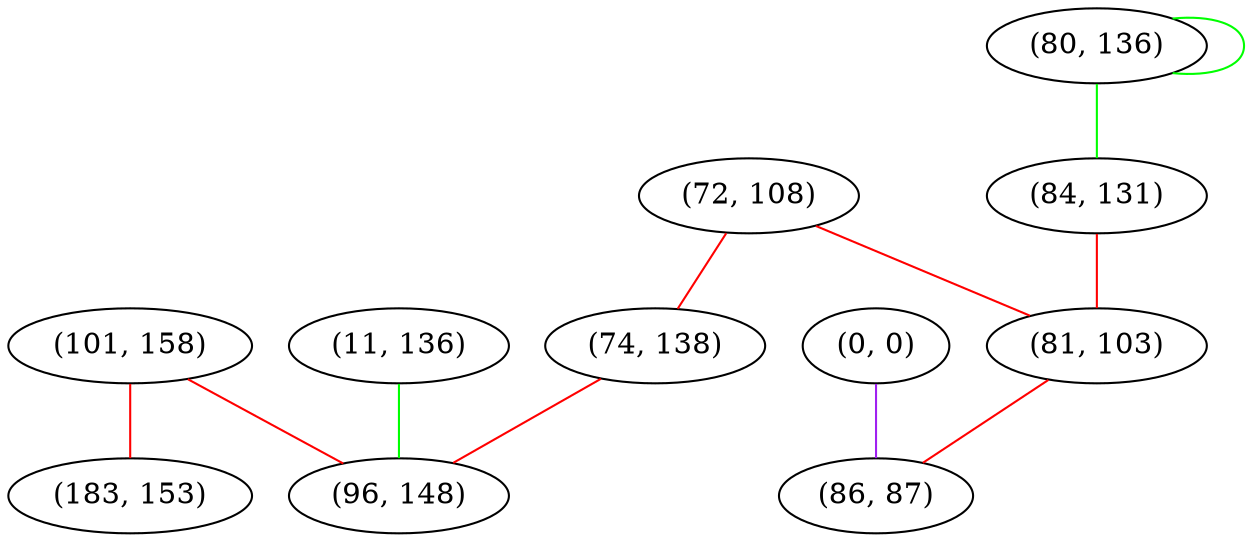 graph "" {
"(101, 158)";
"(80, 136)";
"(72, 108)";
"(84, 131)";
"(81, 103)";
"(11, 136)";
"(74, 138)";
"(0, 0)";
"(96, 148)";
"(86, 87)";
"(183, 153)";
"(101, 158)" -- "(183, 153)"  [color=red, key=0, weight=1];
"(101, 158)" -- "(96, 148)"  [color=red, key=0, weight=1];
"(80, 136)" -- "(80, 136)"  [color=green, key=0, weight=2];
"(80, 136)" -- "(84, 131)"  [color=green, key=0, weight=2];
"(72, 108)" -- "(81, 103)"  [color=red, key=0, weight=1];
"(72, 108)" -- "(74, 138)"  [color=red, key=0, weight=1];
"(84, 131)" -- "(81, 103)"  [color=red, key=0, weight=1];
"(81, 103)" -- "(86, 87)"  [color=red, key=0, weight=1];
"(11, 136)" -- "(96, 148)"  [color=green, key=0, weight=2];
"(74, 138)" -- "(96, 148)"  [color=red, key=0, weight=1];
"(0, 0)" -- "(86, 87)"  [color=purple, key=0, weight=4];
}
